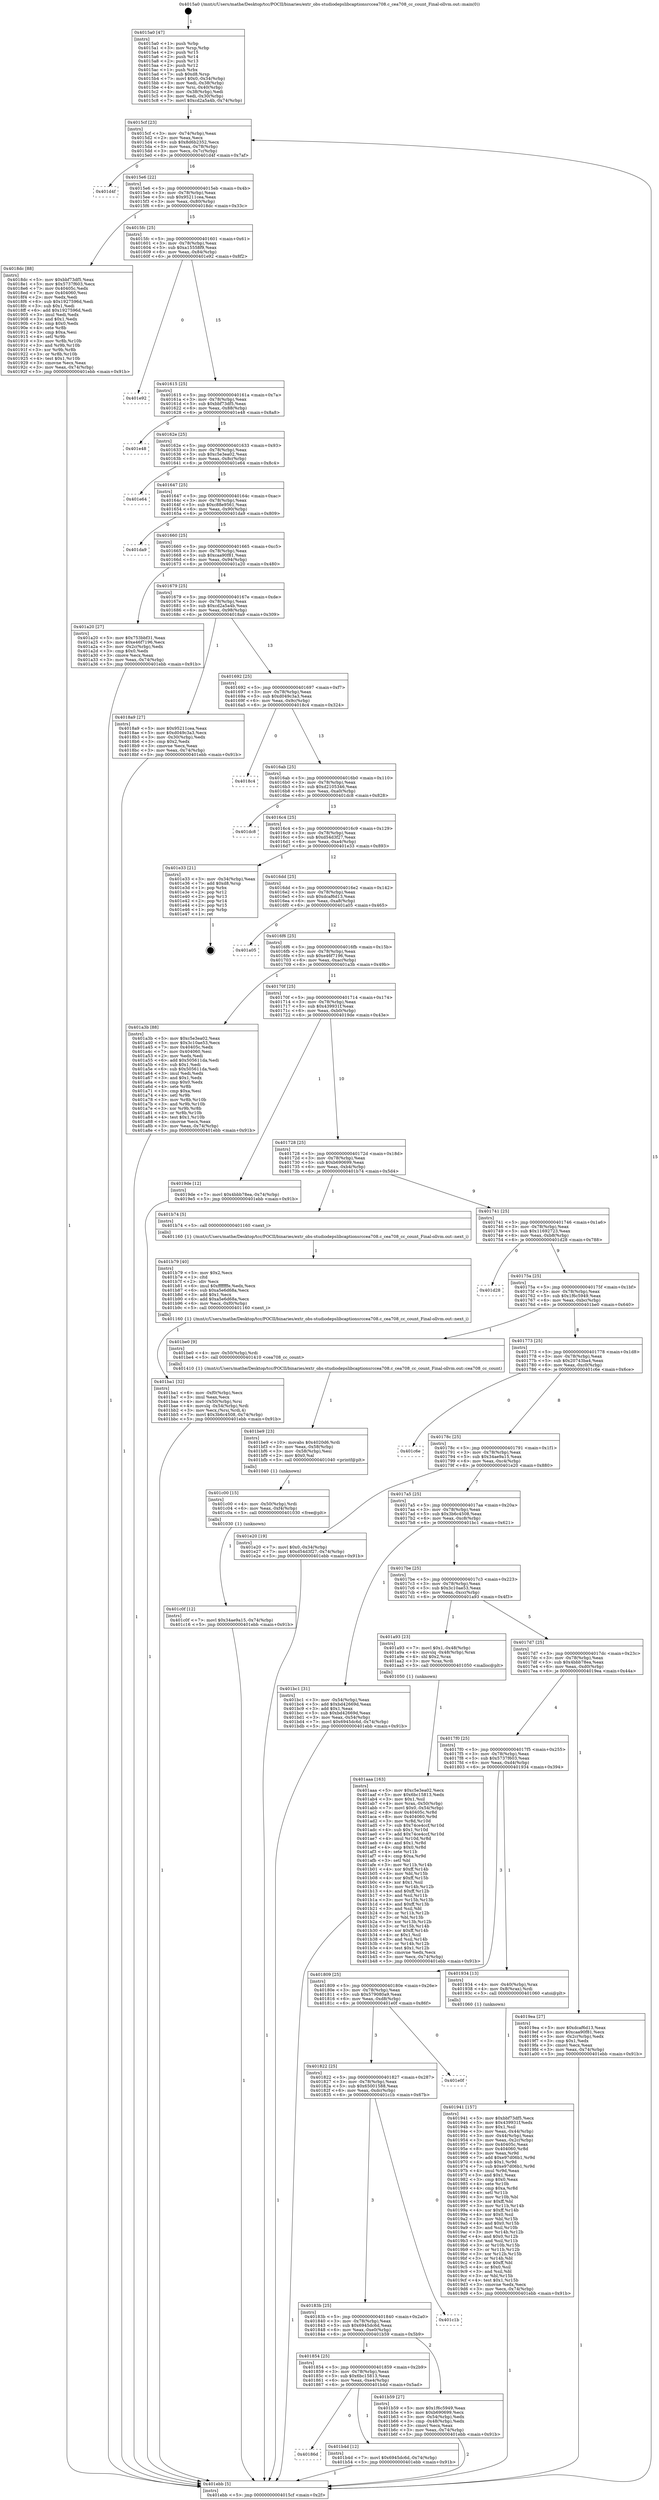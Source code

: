 digraph "0x4015a0" {
  label = "0x4015a0 (/mnt/c/Users/mathe/Desktop/tcc/POCII/binaries/extr_obs-studiodepslibcaptionsrccea708.c_cea708_cc_count_Final-ollvm.out::main(0))"
  labelloc = "t"
  node[shape=record]

  Entry [label="",width=0.3,height=0.3,shape=circle,fillcolor=black,style=filled]
  "0x4015cf" [label="{
     0x4015cf [23]\l
     | [instrs]\l
     &nbsp;&nbsp;0x4015cf \<+3\>: mov -0x74(%rbp),%eax\l
     &nbsp;&nbsp;0x4015d2 \<+2\>: mov %eax,%ecx\l
     &nbsp;&nbsp;0x4015d4 \<+6\>: sub $0x8d6b2352,%ecx\l
     &nbsp;&nbsp;0x4015da \<+3\>: mov %eax,-0x78(%rbp)\l
     &nbsp;&nbsp;0x4015dd \<+3\>: mov %ecx,-0x7c(%rbp)\l
     &nbsp;&nbsp;0x4015e0 \<+6\>: je 0000000000401d4f \<main+0x7af\>\l
  }"]
  "0x401d4f" [label="{
     0x401d4f\l
  }", style=dashed]
  "0x4015e6" [label="{
     0x4015e6 [22]\l
     | [instrs]\l
     &nbsp;&nbsp;0x4015e6 \<+5\>: jmp 00000000004015eb \<main+0x4b\>\l
     &nbsp;&nbsp;0x4015eb \<+3\>: mov -0x78(%rbp),%eax\l
     &nbsp;&nbsp;0x4015ee \<+5\>: sub $0x95211cea,%eax\l
     &nbsp;&nbsp;0x4015f3 \<+3\>: mov %eax,-0x80(%rbp)\l
     &nbsp;&nbsp;0x4015f6 \<+6\>: je 00000000004018dc \<main+0x33c\>\l
  }"]
  Exit [label="",width=0.3,height=0.3,shape=circle,fillcolor=black,style=filled,peripheries=2]
  "0x4018dc" [label="{
     0x4018dc [88]\l
     | [instrs]\l
     &nbsp;&nbsp;0x4018dc \<+5\>: mov $0xbbf73df5,%eax\l
     &nbsp;&nbsp;0x4018e1 \<+5\>: mov $0x5737f603,%ecx\l
     &nbsp;&nbsp;0x4018e6 \<+7\>: mov 0x40405c,%edx\l
     &nbsp;&nbsp;0x4018ed \<+7\>: mov 0x404060,%esi\l
     &nbsp;&nbsp;0x4018f4 \<+2\>: mov %edx,%edi\l
     &nbsp;&nbsp;0x4018f6 \<+6\>: sub $0x1927596d,%edi\l
     &nbsp;&nbsp;0x4018fc \<+3\>: sub $0x1,%edi\l
     &nbsp;&nbsp;0x4018ff \<+6\>: add $0x1927596d,%edi\l
     &nbsp;&nbsp;0x401905 \<+3\>: imul %edi,%edx\l
     &nbsp;&nbsp;0x401908 \<+3\>: and $0x1,%edx\l
     &nbsp;&nbsp;0x40190b \<+3\>: cmp $0x0,%edx\l
     &nbsp;&nbsp;0x40190e \<+4\>: sete %r8b\l
     &nbsp;&nbsp;0x401912 \<+3\>: cmp $0xa,%esi\l
     &nbsp;&nbsp;0x401915 \<+4\>: setl %r9b\l
     &nbsp;&nbsp;0x401919 \<+3\>: mov %r8b,%r10b\l
     &nbsp;&nbsp;0x40191c \<+3\>: and %r9b,%r10b\l
     &nbsp;&nbsp;0x40191f \<+3\>: xor %r9b,%r8b\l
     &nbsp;&nbsp;0x401922 \<+3\>: or %r8b,%r10b\l
     &nbsp;&nbsp;0x401925 \<+4\>: test $0x1,%r10b\l
     &nbsp;&nbsp;0x401929 \<+3\>: cmovne %ecx,%eax\l
     &nbsp;&nbsp;0x40192c \<+3\>: mov %eax,-0x74(%rbp)\l
     &nbsp;&nbsp;0x40192f \<+5\>: jmp 0000000000401ebb \<main+0x91b\>\l
  }"]
  "0x4015fc" [label="{
     0x4015fc [25]\l
     | [instrs]\l
     &nbsp;&nbsp;0x4015fc \<+5\>: jmp 0000000000401601 \<main+0x61\>\l
     &nbsp;&nbsp;0x401601 \<+3\>: mov -0x78(%rbp),%eax\l
     &nbsp;&nbsp;0x401604 \<+5\>: sub $0xa15558f9,%eax\l
     &nbsp;&nbsp;0x401609 \<+6\>: mov %eax,-0x84(%rbp)\l
     &nbsp;&nbsp;0x40160f \<+6\>: je 0000000000401e92 \<main+0x8f2\>\l
  }"]
  "0x401c0f" [label="{
     0x401c0f [12]\l
     | [instrs]\l
     &nbsp;&nbsp;0x401c0f \<+7\>: movl $0x34ae9a15,-0x74(%rbp)\l
     &nbsp;&nbsp;0x401c16 \<+5\>: jmp 0000000000401ebb \<main+0x91b\>\l
  }"]
  "0x401e92" [label="{
     0x401e92\l
  }", style=dashed]
  "0x401615" [label="{
     0x401615 [25]\l
     | [instrs]\l
     &nbsp;&nbsp;0x401615 \<+5\>: jmp 000000000040161a \<main+0x7a\>\l
     &nbsp;&nbsp;0x40161a \<+3\>: mov -0x78(%rbp),%eax\l
     &nbsp;&nbsp;0x40161d \<+5\>: sub $0xbbf73df5,%eax\l
     &nbsp;&nbsp;0x401622 \<+6\>: mov %eax,-0x88(%rbp)\l
     &nbsp;&nbsp;0x401628 \<+6\>: je 0000000000401e48 \<main+0x8a8\>\l
  }"]
  "0x401c00" [label="{
     0x401c00 [15]\l
     | [instrs]\l
     &nbsp;&nbsp;0x401c00 \<+4\>: mov -0x50(%rbp),%rdi\l
     &nbsp;&nbsp;0x401c04 \<+6\>: mov %eax,-0xf4(%rbp)\l
     &nbsp;&nbsp;0x401c0a \<+5\>: call 0000000000401030 \<free@plt\>\l
     | [calls]\l
     &nbsp;&nbsp;0x401030 \{1\} (unknown)\l
  }"]
  "0x401e48" [label="{
     0x401e48\l
  }", style=dashed]
  "0x40162e" [label="{
     0x40162e [25]\l
     | [instrs]\l
     &nbsp;&nbsp;0x40162e \<+5\>: jmp 0000000000401633 \<main+0x93\>\l
     &nbsp;&nbsp;0x401633 \<+3\>: mov -0x78(%rbp),%eax\l
     &nbsp;&nbsp;0x401636 \<+5\>: sub $0xc5e3ea02,%eax\l
     &nbsp;&nbsp;0x40163b \<+6\>: mov %eax,-0x8c(%rbp)\l
     &nbsp;&nbsp;0x401641 \<+6\>: je 0000000000401e64 \<main+0x8c4\>\l
  }"]
  "0x401be9" [label="{
     0x401be9 [23]\l
     | [instrs]\l
     &nbsp;&nbsp;0x401be9 \<+10\>: movabs $0x4020d6,%rdi\l
     &nbsp;&nbsp;0x401bf3 \<+3\>: mov %eax,-0x58(%rbp)\l
     &nbsp;&nbsp;0x401bf6 \<+3\>: mov -0x58(%rbp),%esi\l
     &nbsp;&nbsp;0x401bf9 \<+2\>: mov $0x0,%al\l
     &nbsp;&nbsp;0x401bfb \<+5\>: call 0000000000401040 \<printf@plt\>\l
     | [calls]\l
     &nbsp;&nbsp;0x401040 \{1\} (unknown)\l
  }"]
  "0x401e64" [label="{
     0x401e64\l
  }", style=dashed]
  "0x401647" [label="{
     0x401647 [25]\l
     | [instrs]\l
     &nbsp;&nbsp;0x401647 \<+5\>: jmp 000000000040164c \<main+0xac\>\l
     &nbsp;&nbsp;0x40164c \<+3\>: mov -0x78(%rbp),%eax\l
     &nbsp;&nbsp;0x40164f \<+5\>: sub $0xc88e9561,%eax\l
     &nbsp;&nbsp;0x401654 \<+6\>: mov %eax,-0x90(%rbp)\l
     &nbsp;&nbsp;0x40165a \<+6\>: je 0000000000401da9 \<main+0x809\>\l
  }"]
  "0x401ba1" [label="{
     0x401ba1 [32]\l
     | [instrs]\l
     &nbsp;&nbsp;0x401ba1 \<+6\>: mov -0xf0(%rbp),%ecx\l
     &nbsp;&nbsp;0x401ba7 \<+3\>: imul %eax,%ecx\l
     &nbsp;&nbsp;0x401baa \<+4\>: mov -0x50(%rbp),%rsi\l
     &nbsp;&nbsp;0x401bae \<+4\>: movslq -0x54(%rbp),%rdi\l
     &nbsp;&nbsp;0x401bb2 \<+3\>: mov %ecx,(%rsi,%rdi,4)\l
     &nbsp;&nbsp;0x401bb5 \<+7\>: movl $0x3b6c4508,-0x74(%rbp)\l
     &nbsp;&nbsp;0x401bbc \<+5\>: jmp 0000000000401ebb \<main+0x91b\>\l
  }"]
  "0x401da9" [label="{
     0x401da9\l
  }", style=dashed]
  "0x401660" [label="{
     0x401660 [25]\l
     | [instrs]\l
     &nbsp;&nbsp;0x401660 \<+5\>: jmp 0000000000401665 \<main+0xc5\>\l
     &nbsp;&nbsp;0x401665 \<+3\>: mov -0x78(%rbp),%eax\l
     &nbsp;&nbsp;0x401668 \<+5\>: sub $0xcaa90f81,%eax\l
     &nbsp;&nbsp;0x40166d \<+6\>: mov %eax,-0x94(%rbp)\l
     &nbsp;&nbsp;0x401673 \<+6\>: je 0000000000401a20 \<main+0x480\>\l
  }"]
  "0x401b79" [label="{
     0x401b79 [40]\l
     | [instrs]\l
     &nbsp;&nbsp;0x401b79 \<+5\>: mov $0x2,%ecx\l
     &nbsp;&nbsp;0x401b7e \<+1\>: cltd\l
     &nbsp;&nbsp;0x401b7f \<+2\>: idiv %ecx\l
     &nbsp;&nbsp;0x401b81 \<+6\>: imul $0xfffffffe,%edx,%ecx\l
     &nbsp;&nbsp;0x401b87 \<+6\>: sub $0xa5e6d68a,%ecx\l
     &nbsp;&nbsp;0x401b8d \<+3\>: add $0x1,%ecx\l
     &nbsp;&nbsp;0x401b90 \<+6\>: add $0xa5e6d68a,%ecx\l
     &nbsp;&nbsp;0x401b96 \<+6\>: mov %ecx,-0xf0(%rbp)\l
     &nbsp;&nbsp;0x401b9c \<+5\>: call 0000000000401160 \<next_i\>\l
     | [calls]\l
     &nbsp;&nbsp;0x401160 \{1\} (/mnt/c/Users/mathe/Desktop/tcc/POCII/binaries/extr_obs-studiodepslibcaptionsrccea708.c_cea708_cc_count_Final-ollvm.out::next_i)\l
  }"]
  "0x401a20" [label="{
     0x401a20 [27]\l
     | [instrs]\l
     &nbsp;&nbsp;0x401a20 \<+5\>: mov $0x753bbf31,%eax\l
     &nbsp;&nbsp;0x401a25 \<+5\>: mov $0xe46f7196,%ecx\l
     &nbsp;&nbsp;0x401a2a \<+3\>: mov -0x2c(%rbp),%edx\l
     &nbsp;&nbsp;0x401a2d \<+3\>: cmp $0x0,%edx\l
     &nbsp;&nbsp;0x401a30 \<+3\>: cmove %ecx,%eax\l
     &nbsp;&nbsp;0x401a33 \<+3\>: mov %eax,-0x74(%rbp)\l
     &nbsp;&nbsp;0x401a36 \<+5\>: jmp 0000000000401ebb \<main+0x91b\>\l
  }"]
  "0x401679" [label="{
     0x401679 [25]\l
     | [instrs]\l
     &nbsp;&nbsp;0x401679 \<+5\>: jmp 000000000040167e \<main+0xde\>\l
     &nbsp;&nbsp;0x40167e \<+3\>: mov -0x78(%rbp),%eax\l
     &nbsp;&nbsp;0x401681 \<+5\>: sub $0xcd2a5a4b,%eax\l
     &nbsp;&nbsp;0x401686 \<+6\>: mov %eax,-0x98(%rbp)\l
     &nbsp;&nbsp;0x40168c \<+6\>: je 00000000004018a9 \<main+0x309\>\l
  }"]
  "0x40186d" [label="{
     0x40186d\l
  }", style=dashed]
  "0x4018a9" [label="{
     0x4018a9 [27]\l
     | [instrs]\l
     &nbsp;&nbsp;0x4018a9 \<+5\>: mov $0x95211cea,%eax\l
     &nbsp;&nbsp;0x4018ae \<+5\>: mov $0xd049c3a3,%ecx\l
     &nbsp;&nbsp;0x4018b3 \<+3\>: mov -0x30(%rbp),%edx\l
     &nbsp;&nbsp;0x4018b6 \<+3\>: cmp $0x2,%edx\l
     &nbsp;&nbsp;0x4018b9 \<+3\>: cmovne %ecx,%eax\l
     &nbsp;&nbsp;0x4018bc \<+3\>: mov %eax,-0x74(%rbp)\l
     &nbsp;&nbsp;0x4018bf \<+5\>: jmp 0000000000401ebb \<main+0x91b\>\l
  }"]
  "0x401692" [label="{
     0x401692 [25]\l
     | [instrs]\l
     &nbsp;&nbsp;0x401692 \<+5\>: jmp 0000000000401697 \<main+0xf7\>\l
     &nbsp;&nbsp;0x401697 \<+3\>: mov -0x78(%rbp),%eax\l
     &nbsp;&nbsp;0x40169a \<+5\>: sub $0xd049c3a3,%eax\l
     &nbsp;&nbsp;0x40169f \<+6\>: mov %eax,-0x9c(%rbp)\l
     &nbsp;&nbsp;0x4016a5 \<+6\>: je 00000000004018c4 \<main+0x324\>\l
  }"]
  "0x401ebb" [label="{
     0x401ebb [5]\l
     | [instrs]\l
     &nbsp;&nbsp;0x401ebb \<+5\>: jmp 00000000004015cf \<main+0x2f\>\l
  }"]
  "0x4015a0" [label="{
     0x4015a0 [47]\l
     | [instrs]\l
     &nbsp;&nbsp;0x4015a0 \<+1\>: push %rbp\l
     &nbsp;&nbsp;0x4015a1 \<+3\>: mov %rsp,%rbp\l
     &nbsp;&nbsp;0x4015a4 \<+2\>: push %r15\l
     &nbsp;&nbsp;0x4015a6 \<+2\>: push %r14\l
     &nbsp;&nbsp;0x4015a8 \<+2\>: push %r13\l
     &nbsp;&nbsp;0x4015aa \<+2\>: push %r12\l
     &nbsp;&nbsp;0x4015ac \<+1\>: push %rbx\l
     &nbsp;&nbsp;0x4015ad \<+7\>: sub $0xd8,%rsp\l
     &nbsp;&nbsp;0x4015b4 \<+7\>: movl $0x0,-0x34(%rbp)\l
     &nbsp;&nbsp;0x4015bb \<+3\>: mov %edi,-0x38(%rbp)\l
     &nbsp;&nbsp;0x4015be \<+4\>: mov %rsi,-0x40(%rbp)\l
     &nbsp;&nbsp;0x4015c2 \<+3\>: mov -0x38(%rbp),%edi\l
     &nbsp;&nbsp;0x4015c5 \<+3\>: mov %edi,-0x30(%rbp)\l
     &nbsp;&nbsp;0x4015c8 \<+7\>: movl $0xcd2a5a4b,-0x74(%rbp)\l
  }"]
  "0x401b4d" [label="{
     0x401b4d [12]\l
     | [instrs]\l
     &nbsp;&nbsp;0x401b4d \<+7\>: movl $0x6945dc6d,-0x74(%rbp)\l
     &nbsp;&nbsp;0x401b54 \<+5\>: jmp 0000000000401ebb \<main+0x91b\>\l
  }"]
  "0x4018c4" [label="{
     0x4018c4\l
  }", style=dashed]
  "0x4016ab" [label="{
     0x4016ab [25]\l
     | [instrs]\l
     &nbsp;&nbsp;0x4016ab \<+5\>: jmp 00000000004016b0 \<main+0x110\>\l
     &nbsp;&nbsp;0x4016b0 \<+3\>: mov -0x78(%rbp),%eax\l
     &nbsp;&nbsp;0x4016b3 \<+5\>: sub $0xd2105346,%eax\l
     &nbsp;&nbsp;0x4016b8 \<+6\>: mov %eax,-0xa0(%rbp)\l
     &nbsp;&nbsp;0x4016be \<+6\>: je 0000000000401dc8 \<main+0x828\>\l
  }"]
  "0x401854" [label="{
     0x401854 [25]\l
     | [instrs]\l
     &nbsp;&nbsp;0x401854 \<+5\>: jmp 0000000000401859 \<main+0x2b9\>\l
     &nbsp;&nbsp;0x401859 \<+3\>: mov -0x78(%rbp),%eax\l
     &nbsp;&nbsp;0x40185c \<+5\>: sub $0x6bc15813,%eax\l
     &nbsp;&nbsp;0x401861 \<+6\>: mov %eax,-0xe4(%rbp)\l
     &nbsp;&nbsp;0x401867 \<+6\>: je 0000000000401b4d \<main+0x5ad\>\l
  }"]
  "0x401dc8" [label="{
     0x401dc8\l
  }", style=dashed]
  "0x4016c4" [label="{
     0x4016c4 [25]\l
     | [instrs]\l
     &nbsp;&nbsp;0x4016c4 \<+5\>: jmp 00000000004016c9 \<main+0x129\>\l
     &nbsp;&nbsp;0x4016c9 \<+3\>: mov -0x78(%rbp),%eax\l
     &nbsp;&nbsp;0x4016cc \<+5\>: sub $0xd54d3f27,%eax\l
     &nbsp;&nbsp;0x4016d1 \<+6\>: mov %eax,-0xa4(%rbp)\l
     &nbsp;&nbsp;0x4016d7 \<+6\>: je 0000000000401e33 \<main+0x893\>\l
  }"]
  "0x401b59" [label="{
     0x401b59 [27]\l
     | [instrs]\l
     &nbsp;&nbsp;0x401b59 \<+5\>: mov $0x1f6c5949,%eax\l
     &nbsp;&nbsp;0x401b5e \<+5\>: mov $0xb690699,%ecx\l
     &nbsp;&nbsp;0x401b63 \<+3\>: mov -0x54(%rbp),%edx\l
     &nbsp;&nbsp;0x401b66 \<+3\>: cmp -0x48(%rbp),%edx\l
     &nbsp;&nbsp;0x401b69 \<+3\>: cmovl %ecx,%eax\l
     &nbsp;&nbsp;0x401b6c \<+3\>: mov %eax,-0x74(%rbp)\l
     &nbsp;&nbsp;0x401b6f \<+5\>: jmp 0000000000401ebb \<main+0x91b\>\l
  }"]
  "0x401e33" [label="{
     0x401e33 [21]\l
     | [instrs]\l
     &nbsp;&nbsp;0x401e33 \<+3\>: mov -0x34(%rbp),%eax\l
     &nbsp;&nbsp;0x401e36 \<+7\>: add $0xd8,%rsp\l
     &nbsp;&nbsp;0x401e3d \<+1\>: pop %rbx\l
     &nbsp;&nbsp;0x401e3e \<+2\>: pop %r12\l
     &nbsp;&nbsp;0x401e40 \<+2\>: pop %r13\l
     &nbsp;&nbsp;0x401e42 \<+2\>: pop %r14\l
     &nbsp;&nbsp;0x401e44 \<+2\>: pop %r15\l
     &nbsp;&nbsp;0x401e46 \<+1\>: pop %rbp\l
     &nbsp;&nbsp;0x401e47 \<+1\>: ret\l
  }"]
  "0x4016dd" [label="{
     0x4016dd [25]\l
     | [instrs]\l
     &nbsp;&nbsp;0x4016dd \<+5\>: jmp 00000000004016e2 \<main+0x142\>\l
     &nbsp;&nbsp;0x4016e2 \<+3\>: mov -0x78(%rbp),%eax\l
     &nbsp;&nbsp;0x4016e5 \<+5\>: sub $0xdcaf6d13,%eax\l
     &nbsp;&nbsp;0x4016ea \<+6\>: mov %eax,-0xa8(%rbp)\l
     &nbsp;&nbsp;0x4016f0 \<+6\>: je 0000000000401a05 \<main+0x465\>\l
  }"]
  "0x40183b" [label="{
     0x40183b [25]\l
     | [instrs]\l
     &nbsp;&nbsp;0x40183b \<+5\>: jmp 0000000000401840 \<main+0x2a0\>\l
     &nbsp;&nbsp;0x401840 \<+3\>: mov -0x78(%rbp),%eax\l
     &nbsp;&nbsp;0x401843 \<+5\>: sub $0x6945dc6d,%eax\l
     &nbsp;&nbsp;0x401848 \<+6\>: mov %eax,-0xe0(%rbp)\l
     &nbsp;&nbsp;0x40184e \<+6\>: je 0000000000401b59 \<main+0x5b9\>\l
  }"]
  "0x401a05" [label="{
     0x401a05\l
  }", style=dashed]
  "0x4016f6" [label="{
     0x4016f6 [25]\l
     | [instrs]\l
     &nbsp;&nbsp;0x4016f6 \<+5\>: jmp 00000000004016fb \<main+0x15b\>\l
     &nbsp;&nbsp;0x4016fb \<+3\>: mov -0x78(%rbp),%eax\l
     &nbsp;&nbsp;0x4016fe \<+5\>: sub $0xe46f7196,%eax\l
     &nbsp;&nbsp;0x401703 \<+6\>: mov %eax,-0xac(%rbp)\l
     &nbsp;&nbsp;0x401709 \<+6\>: je 0000000000401a3b \<main+0x49b\>\l
  }"]
  "0x401c1b" [label="{
     0x401c1b\l
  }", style=dashed]
  "0x401a3b" [label="{
     0x401a3b [88]\l
     | [instrs]\l
     &nbsp;&nbsp;0x401a3b \<+5\>: mov $0xc5e3ea02,%eax\l
     &nbsp;&nbsp;0x401a40 \<+5\>: mov $0x3c10ae53,%ecx\l
     &nbsp;&nbsp;0x401a45 \<+7\>: mov 0x40405c,%edx\l
     &nbsp;&nbsp;0x401a4c \<+7\>: mov 0x404060,%esi\l
     &nbsp;&nbsp;0x401a53 \<+2\>: mov %edx,%edi\l
     &nbsp;&nbsp;0x401a55 \<+6\>: add $0x505611da,%edi\l
     &nbsp;&nbsp;0x401a5b \<+3\>: sub $0x1,%edi\l
     &nbsp;&nbsp;0x401a5e \<+6\>: sub $0x505611da,%edi\l
     &nbsp;&nbsp;0x401a64 \<+3\>: imul %edi,%edx\l
     &nbsp;&nbsp;0x401a67 \<+3\>: and $0x1,%edx\l
     &nbsp;&nbsp;0x401a6a \<+3\>: cmp $0x0,%edx\l
     &nbsp;&nbsp;0x401a6d \<+4\>: sete %r8b\l
     &nbsp;&nbsp;0x401a71 \<+3\>: cmp $0xa,%esi\l
     &nbsp;&nbsp;0x401a74 \<+4\>: setl %r9b\l
     &nbsp;&nbsp;0x401a78 \<+3\>: mov %r8b,%r10b\l
     &nbsp;&nbsp;0x401a7b \<+3\>: and %r9b,%r10b\l
     &nbsp;&nbsp;0x401a7e \<+3\>: xor %r9b,%r8b\l
     &nbsp;&nbsp;0x401a81 \<+3\>: or %r8b,%r10b\l
     &nbsp;&nbsp;0x401a84 \<+4\>: test $0x1,%r10b\l
     &nbsp;&nbsp;0x401a88 \<+3\>: cmovne %ecx,%eax\l
     &nbsp;&nbsp;0x401a8b \<+3\>: mov %eax,-0x74(%rbp)\l
     &nbsp;&nbsp;0x401a8e \<+5\>: jmp 0000000000401ebb \<main+0x91b\>\l
  }"]
  "0x40170f" [label="{
     0x40170f [25]\l
     | [instrs]\l
     &nbsp;&nbsp;0x40170f \<+5\>: jmp 0000000000401714 \<main+0x174\>\l
     &nbsp;&nbsp;0x401714 \<+3\>: mov -0x78(%rbp),%eax\l
     &nbsp;&nbsp;0x401717 \<+5\>: sub $0x439931f,%eax\l
     &nbsp;&nbsp;0x40171c \<+6\>: mov %eax,-0xb0(%rbp)\l
     &nbsp;&nbsp;0x401722 \<+6\>: je 00000000004019de \<main+0x43e\>\l
  }"]
  "0x401822" [label="{
     0x401822 [25]\l
     | [instrs]\l
     &nbsp;&nbsp;0x401822 \<+5\>: jmp 0000000000401827 \<main+0x287\>\l
     &nbsp;&nbsp;0x401827 \<+3\>: mov -0x78(%rbp),%eax\l
     &nbsp;&nbsp;0x40182a \<+5\>: sub $0x65001588,%eax\l
     &nbsp;&nbsp;0x40182f \<+6\>: mov %eax,-0xdc(%rbp)\l
     &nbsp;&nbsp;0x401835 \<+6\>: je 0000000000401c1b \<main+0x67b\>\l
  }"]
  "0x4019de" [label="{
     0x4019de [12]\l
     | [instrs]\l
     &nbsp;&nbsp;0x4019de \<+7\>: movl $0x4bbb78ea,-0x74(%rbp)\l
     &nbsp;&nbsp;0x4019e5 \<+5\>: jmp 0000000000401ebb \<main+0x91b\>\l
  }"]
  "0x401728" [label="{
     0x401728 [25]\l
     | [instrs]\l
     &nbsp;&nbsp;0x401728 \<+5\>: jmp 000000000040172d \<main+0x18d\>\l
     &nbsp;&nbsp;0x40172d \<+3\>: mov -0x78(%rbp),%eax\l
     &nbsp;&nbsp;0x401730 \<+5\>: sub $0xb690699,%eax\l
     &nbsp;&nbsp;0x401735 \<+6\>: mov %eax,-0xb4(%rbp)\l
     &nbsp;&nbsp;0x40173b \<+6\>: je 0000000000401b74 \<main+0x5d4\>\l
  }"]
  "0x401e0f" [label="{
     0x401e0f\l
  }", style=dashed]
  "0x401b74" [label="{
     0x401b74 [5]\l
     | [instrs]\l
     &nbsp;&nbsp;0x401b74 \<+5\>: call 0000000000401160 \<next_i\>\l
     | [calls]\l
     &nbsp;&nbsp;0x401160 \{1\} (/mnt/c/Users/mathe/Desktop/tcc/POCII/binaries/extr_obs-studiodepslibcaptionsrccea708.c_cea708_cc_count_Final-ollvm.out::next_i)\l
  }"]
  "0x401741" [label="{
     0x401741 [25]\l
     | [instrs]\l
     &nbsp;&nbsp;0x401741 \<+5\>: jmp 0000000000401746 \<main+0x1a6\>\l
     &nbsp;&nbsp;0x401746 \<+3\>: mov -0x78(%rbp),%eax\l
     &nbsp;&nbsp;0x401749 \<+5\>: sub $0x11692723,%eax\l
     &nbsp;&nbsp;0x40174e \<+6\>: mov %eax,-0xb8(%rbp)\l
     &nbsp;&nbsp;0x401754 \<+6\>: je 0000000000401d28 \<main+0x788\>\l
  }"]
  "0x401aaa" [label="{
     0x401aaa [163]\l
     | [instrs]\l
     &nbsp;&nbsp;0x401aaa \<+5\>: mov $0xc5e3ea02,%ecx\l
     &nbsp;&nbsp;0x401aaf \<+5\>: mov $0x6bc15813,%edx\l
     &nbsp;&nbsp;0x401ab4 \<+3\>: mov $0x1,%sil\l
     &nbsp;&nbsp;0x401ab7 \<+4\>: mov %rax,-0x50(%rbp)\l
     &nbsp;&nbsp;0x401abb \<+7\>: movl $0x0,-0x54(%rbp)\l
     &nbsp;&nbsp;0x401ac2 \<+8\>: mov 0x40405c,%r8d\l
     &nbsp;&nbsp;0x401aca \<+8\>: mov 0x404060,%r9d\l
     &nbsp;&nbsp;0x401ad2 \<+3\>: mov %r8d,%r10d\l
     &nbsp;&nbsp;0x401ad5 \<+7\>: sub $0x74ce4ccf,%r10d\l
     &nbsp;&nbsp;0x401adc \<+4\>: sub $0x1,%r10d\l
     &nbsp;&nbsp;0x401ae0 \<+7\>: add $0x74ce4ccf,%r10d\l
     &nbsp;&nbsp;0x401ae7 \<+4\>: imul %r10d,%r8d\l
     &nbsp;&nbsp;0x401aeb \<+4\>: and $0x1,%r8d\l
     &nbsp;&nbsp;0x401aef \<+4\>: cmp $0x0,%r8d\l
     &nbsp;&nbsp;0x401af3 \<+4\>: sete %r11b\l
     &nbsp;&nbsp;0x401af7 \<+4\>: cmp $0xa,%r9d\l
     &nbsp;&nbsp;0x401afb \<+3\>: setl %bl\l
     &nbsp;&nbsp;0x401afe \<+3\>: mov %r11b,%r14b\l
     &nbsp;&nbsp;0x401b01 \<+4\>: xor $0xff,%r14b\l
     &nbsp;&nbsp;0x401b05 \<+3\>: mov %bl,%r15b\l
     &nbsp;&nbsp;0x401b08 \<+4\>: xor $0xff,%r15b\l
     &nbsp;&nbsp;0x401b0c \<+4\>: xor $0x1,%sil\l
     &nbsp;&nbsp;0x401b10 \<+3\>: mov %r14b,%r12b\l
     &nbsp;&nbsp;0x401b13 \<+4\>: and $0xff,%r12b\l
     &nbsp;&nbsp;0x401b17 \<+3\>: and %sil,%r11b\l
     &nbsp;&nbsp;0x401b1a \<+3\>: mov %r15b,%r13b\l
     &nbsp;&nbsp;0x401b1d \<+4\>: and $0xff,%r13b\l
     &nbsp;&nbsp;0x401b21 \<+3\>: and %sil,%bl\l
     &nbsp;&nbsp;0x401b24 \<+3\>: or %r11b,%r12b\l
     &nbsp;&nbsp;0x401b27 \<+3\>: or %bl,%r13b\l
     &nbsp;&nbsp;0x401b2a \<+3\>: xor %r13b,%r12b\l
     &nbsp;&nbsp;0x401b2d \<+3\>: or %r15b,%r14b\l
     &nbsp;&nbsp;0x401b30 \<+4\>: xor $0xff,%r14b\l
     &nbsp;&nbsp;0x401b34 \<+4\>: or $0x1,%sil\l
     &nbsp;&nbsp;0x401b38 \<+3\>: and %sil,%r14b\l
     &nbsp;&nbsp;0x401b3b \<+3\>: or %r14b,%r12b\l
     &nbsp;&nbsp;0x401b3e \<+4\>: test $0x1,%r12b\l
     &nbsp;&nbsp;0x401b42 \<+3\>: cmovne %edx,%ecx\l
     &nbsp;&nbsp;0x401b45 \<+3\>: mov %ecx,-0x74(%rbp)\l
     &nbsp;&nbsp;0x401b48 \<+5\>: jmp 0000000000401ebb \<main+0x91b\>\l
  }"]
  "0x401d28" [label="{
     0x401d28\l
  }", style=dashed]
  "0x40175a" [label="{
     0x40175a [25]\l
     | [instrs]\l
     &nbsp;&nbsp;0x40175a \<+5\>: jmp 000000000040175f \<main+0x1bf\>\l
     &nbsp;&nbsp;0x40175f \<+3\>: mov -0x78(%rbp),%eax\l
     &nbsp;&nbsp;0x401762 \<+5\>: sub $0x1f6c5949,%eax\l
     &nbsp;&nbsp;0x401767 \<+6\>: mov %eax,-0xbc(%rbp)\l
     &nbsp;&nbsp;0x40176d \<+6\>: je 0000000000401be0 \<main+0x640\>\l
  }"]
  "0x401941" [label="{
     0x401941 [157]\l
     | [instrs]\l
     &nbsp;&nbsp;0x401941 \<+5\>: mov $0xbbf73df5,%ecx\l
     &nbsp;&nbsp;0x401946 \<+5\>: mov $0x439931f,%edx\l
     &nbsp;&nbsp;0x40194b \<+3\>: mov $0x1,%sil\l
     &nbsp;&nbsp;0x40194e \<+3\>: mov %eax,-0x44(%rbp)\l
     &nbsp;&nbsp;0x401951 \<+3\>: mov -0x44(%rbp),%eax\l
     &nbsp;&nbsp;0x401954 \<+3\>: mov %eax,-0x2c(%rbp)\l
     &nbsp;&nbsp;0x401957 \<+7\>: mov 0x40405c,%eax\l
     &nbsp;&nbsp;0x40195e \<+8\>: mov 0x404060,%r8d\l
     &nbsp;&nbsp;0x401966 \<+3\>: mov %eax,%r9d\l
     &nbsp;&nbsp;0x401969 \<+7\>: add $0xe97d06b1,%r9d\l
     &nbsp;&nbsp;0x401970 \<+4\>: sub $0x1,%r9d\l
     &nbsp;&nbsp;0x401974 \<+7\>: sub $0xe97d06b1,%r9d\l
     &nbsp;&nbsp;0x40197b \<+4\>: imul %r9d,%eax\l
     &nbsp;&nbsp;0x40197f \<+3\>: and $0x1,%eax\l
     &nbsp;&nbsp;0x401982 \<+3\>: cmp $0x0,%eax\l
     &nbsp;&nbsp;0x401985 \<+4\>: sete %r10b\l
     &nbsp;&nbsp;0x401989 \<+4\>: cmp $0xa,%r8d\l
     &nbsp;&nbsp;0x40198d \<+4\>: setl %r11b\l
     &nbsp;&nbsp;0x401991 \<+3\>: mov %r10b,%bl\l
     &nbsp;&nbsp;0x401994 \<+3\>: xor $0xff,%bl\l
     &nbsp;&nbsp;0x401997 \<+3\>: mov %r11b,%r14b\l
     &nbsp;&nbsp;0x40199a \<+4\>: xor $0xff,%r14b\l
     &nbsp;&nbsp;0x40199e \<+4\>: xor $0x0,%sil\l
     &nbsp;&nbsp;0x4019a2 \<+3\>: mov %bl,%r15b\l
     &nbsp;&nbsp;0x4019a5 \<+4\>: and $0x0,%r15b\l
     &nbsp;&nbsp;0x4019a9 \<+3\>: and %sil,%r10b\l
     &nbsp;&nbsp;0x4019ac \<+3\>: mov %r14b,%r12b\l
     &nbsp;&nbsp;0x4019af \<+4\>: and $0x0,%r12b\l
     &nbsp;&nbsp;0x4019b3 \<+3\>: and %sil,%r11b\l
     &nbsp;&nbsp;0x4019b6 \<+3\>: or %r10b,%r15b\l
     &nbsp;&nbsp;0x4019b9 \<+3\>: or %r11b,%r12b\l
     &nbsp;&nbsp;0x4019bc \<+3\>: xor %r12b,%r15b\l
     &nbsp;&nbsp;0x4019bf \<+3\>: or %r14b,%bl\l
     &nbsp;&nbsp;0x4019c2 \<+3\>: xor $0xff,%bl\l
     &nbsp;&nbsp;0x4019c5 \<+4\>: or $0x0,%sil\l
     &nbsp;&nbsp;0x4019c9 \<+3\>: and %sil,%bl\l
     &nbsp;&nbsp;0x4019cc \<+3\>: or %bl,%r15b\l
     &nbsp;&nbsp;0x4019cf \<+4\>: test $0x1,%r15b\l
     &nbsp;&nbsp;0x4019d3 \<+3\>: cmovne %edx,%ecx\l
     &nbsp;&nbsp;0x4019d6 \<+3\>: mov %ecx,-0x74(%rbp)\l
     &nbsp;&nbsp;0x4019d9 \<+5\>: jmp 0000000000401ebb \<main+0x91b\>\l
  }"]
  "0x401be0" [label="{
     0x401be0 [9]\l
     | [instrs]\l
     &nbsp;&nbsp;0x401be0 \<+4\>: mov -0x50(%rbp),%rdi\l
     &nbsp;&nbsp;0x401be4 \<+5\>: call 0000000000401410 \<cea708_cc_count\>\l
     | [calls]\l
     &nbsp;&nbsp;0x401410 \{1\} (/mnt/c/Users/mathe/Desktop/tcc/POCII/binaries/extr_obs-studiodepslibcaptionsrccea708.c_cea708_cc_count_Final-ollvm.out::cea708_cc_count)\l
  }"]
  "0x401773" [label="{
     0x401773 [25]\l
     | [instrs]\l
     &nbsp;&nbsp;0x401773 \<+5\>: jmp 0000000000401778 \<main+0x1d8\>\l
     &nbsp;&nbsp;0x401778 \<+3\>: mov -0x78(%rbp),%eax\l
     &nbsp;&nbsp;0x40177b \<+5\>: sub $0x20743ba4,%eax\l
     &nbsp;&nbsp;0x401780 \<+6\>: mov %eax,-0xc0(%rbp)\l
     &nbsp;&nbsp;0x401786 \<+6\>: je 0000000000401c6e \<main+0x6ce\>\l
  }"]
  "0x401809" [label="{
     0x401809 [25]\l
     | [instrs]\l
     &nbsp;&nbsp;0x401809 \<+5\>: jmp 000000000040180e \<main+0x26e\>\l
     &nbsp;&nbsp;0x40180e \<+3\>: mov -0x78(%rbp),%eax\l
     &nbsp;&nbsp;0x401811 \<+5\>: sub $0x579080a9,%eax\l
     &nbsp;&nbsp;0x401816 \<+6\>: mov %eax,-0xd8(%rbp)\l
     &nbsp;&nbsp;0x40181c \<+6\>: je 0000000000401e0f \<main+0x86f\>\l
  }"]
  "0x401c6e" [label="{
     0x401c6e\l
  }", style=dashed]
  "0x40178c" [label="{
     0x40178c [25]\l
     | [instrs]\l
     &nbsp;&nbsp;0x40178c \<+5\>: jmp 0000000000401791 \<main+0x1f1\>\l
     &nbsp;&nbsp;0x401791 \<+3\>: mov -0x78(%rbp),%eax\l
     &nbsp;&nbsp;0x401794 \<+5\>: sub $0x34ae9a15,%eax\l
     &nbsp;&nbsp;0x401799 \<+6\>: mov %eax,-0xc4(%rbp)\l
     &nbsp;&nbsp;0x40179f \<+6\>: je 0000000000401e20 \<main+0x880\>\l
  }"]
  "0x401934" [label="{
     0x401934 [13]\l
     | [instrs]\l
     &nbsp;&nbsp;0x401934 \<+4\>: mov -0x40(%rbp),%rax\l
     &nbsp;&nbsp;0x401938 \<+4\>: mov 0x8(%rax),%rdi\l
     &nbsp;&nbsp;0x40193c \<+5\>: call 0000000000401060 \<atoi@plt\>\l
     | [calls]\l
     &nbsp;&nbsp;0x401060 \{1\} (unknown)\l
  }"]
  "0x401e20" [label="{
     0x401e20 [19]\l
     | [instrs]\l
     &nbsp;&nbsp;0x401e20 \<+7\>: movl $0x0,-0x34(%rbp)\l
     &nbsp;&nbsp;0x401e27 \<+7\>: movl $0xd54d3f27,-0x74(%rbp)\l
     &nbsp;&nbsp;0x401e2e \<+5\>: jmp 0000000000401ebb \<main+0x91b\>\l
  }"]
  "0x4017a5" [label="{
     0x4017a5 [25]\l
     | [instrs]\l
     &nbsp;&nbsp;0x4017a5 \<+5\>: jmp 00000000004017aa \<main+0x20a\>\l
     &nbsp;&nbsp;0x4017aa \<+3\>: mov -0x78(%rbp),%eax\l
     &nbsp;&nbsp;0x4017ad \<+5\>: sub $0x3b6c4508,%eax\l
     &nbsp;&nbsp;0x4017b2 \<+6\>: mov %eax,-0xc8(%rbp)\l
     &nbsp;&nbsp;0x4017b8 \<+6\>: je 0000000000401bc1 \<main+0x621\>\l
  }"]
  "0x4017f0" [label="{
     0x4017f0 [25]\l
     | [instrs]\l
     &nbsp;&nbsp;0x4017f0 \<+5\>: jmp 00000000004017f5 \<main+0x255\>\l
     &nbsp;&nbsp;0x4017f5 \<+3\>: mov -0x78(%rbp),%eax\l
     &nbsp;&nbsp;0x4017f8 \<+5\>: sub $0x5737f603,%eax\l
     &nbsp;&nbsp;0x4017fd \<+6\>: mov %eax,-0xd4(%rbp)\l
     &nbsp;&nbsp;0x401803 \<+6\>: je 0000000000401934 \<main+0x394\>\l
  }"]
  "0x401bc1" [label="{
     0x401bc1 [31]\l
     | [instrs]\l
     &nbsp;&nbsp;0x401bc1 \<+3\>: mov -0x54(%rbp),%eax\l
     &nbsp;&nbsp;0x401bc4 \<+5\>: add $0xbd42669d,%eax\l
     &nbsp;&nbsp;0x401bc9 \<+3\>: add $0x1,%eax\l
     &nbsp;&nbsp;0x401bcc \<+5\>: sub $0xbd42669d,%eax\l
     &nbsp;&nbsp;0x401bd1 \<+3\>: mov %eax,-0x54(%rbp)\l
     &nbsp;&nbsp;0x401bd4 \<+7\>: movl $0x6945dc6d,-0x74(%rbp)\l
     &nbsp;&nbsp;0x401bdb \<+5\>: jmp 0000000000401ebb \<main+0x91b\>\l
  }"]
  "0x4017be" [label="{
     0x4017be [25]\l
     | [instrs]\l
     &nbsp;&nbsp;0x4017be \<+5\>: jmp 00000000004017c3 \<main+0x223\>\l
     &nbsp;&nbsp;0x4017c3 \<+3\>: mov -0x78(%rbp),%eax\l
     &nbsp;&nbsp;0x4017c6 \<+5\>: sub $0x3c10ae53,%eax\l
     &nbsp;&nbsp;0x4017cb \<+6\>: mov %eax,-0xcc(%rbp)\l
     &nbsp;&nbsp;0x4017d1 \<+6\>: je 0000000000401a93 \<main+0x4f3\>\l
  }"]
  "0x4019ea" [label="{
     0x4019ea [27]\l
     | [instrs]\l
     &nbsp;&nbsp;0x4019ea \<+5\>: mov $0xdcaf6d13,%eax\l
     &nbsp;&nbsp;0x4019ef \<+5\>: mov $0xcaa90f81,%ecx\l
     &nbsp;&nbsp;0x4019f4 \<+3\>: mov -0x2c(%rbp),%edx\l
     &nbsp;&nbsp;0x4019f7 \<+3\>: cmp $0x1,%edx\l
     &nbsp;&nbsp;0x4019fa \<+3\>: cmovl %ecx,%eax\l
     &nbsp;&nbsp;0x4019fd \<+3\>: mov %eax,-0x74(%rbp)\l
     &nbsp;&nbsp;0x401a00 \<+5\>: jmp 0000000000401ebb \<main+0x91b\>\l
  }"]
  "0x401a93" [label="{
     0x401a93 [23]\l
     | [instrs]\l
     &nbsp;&nbsp;0x401a93 \<+7\>: movl $0x1,-0x48(%rbp)\l
     &nbsp;&nbsp;0x401a9a \<+4\>: movslq -0x48(%rbp),%rax\l
     &nbsp;&nbsp;0x401a9e \<+4\>: shl $0x2,%rax\l
     &nbsp;&nbsp;0x401aa2 \<+3\>: mov %rax,%rdi\l
     &nbsp;&nbsp;0x401aa5 \<+5\>: call 0000000000401050 \<malloc@plt\>\l
     | [calls]\l
     &nbsp;&nbsp;0x401050 \{1\} (unknown)\l
  }"]
  "0x4017d7" [label="{
     0x4017d7 [25]\l
     | [instrs]\l
     &nbsp;&nbsp;0x4017d7 \<+5\>: jmp 00000000004017dc \<main+0x23c\>\l
     &nbsp;&nbsp;0x4017dc \<+3\>: mov -0x78(%rbp),%eax\l
     &nbsp;&nbsp;0x4017df \<+5\>: sub $0x4bbb78ea,%eax\l
     &nbsp;&nbsp;0x4017e4 \<+6\>: mov %eax,-0xd0(%rbp)\l
     &nbsp;&nbsp;0x4017ea \<+6\>: je 00000000004019ea \<main+0x44a\>\l
  }"]
  Entry -> "0x4015a0" [label=" 1"]
  "0x4015cf" -> "0x401d4f" [label=" 0"]
  "0x4015cf" -> "0x4015e6" [label=" 16"]
  "0x401e33" -> Exit [label=" 1"]
  "0x4015e6" -> "0x4018dc" [label=" 1"]
  "0x4015e6" -> "0x4015fc" [label=" 15"]
  "0x401e20" -> "0x401ebb" [label=" 1"]
  "0x4015fc" -> "0x401e92" [label=" 0"]
  "0x4015fc" -> "0x401615" [label=" 15"]
  "0x401c0f" -> "0x401ebb" [label=" 1"]
  "0x401615" -> "0x401e48" [label=" 0"]
  "0x401615" -> "0x40162e" [label=" 15"]
  "0x401c00" -> "0x401c0f" [label=" 1"]
  "0x40162e" -> "0x401e64" [label=" 0"]
  "0x40162e" -> "0x401647" [label=" 15"]
  "0x401be9" -> "0x401c00" [label=" 1"]
  "0x401647" -> "0x401da9" [label=" 0"]
  "0x401647" -> "0x401660" [label=" 15"]
  "0x401be0" -> "0x401be9" [label=" 1"]
  "0x401660" -> "0x401a20" [label=" 1"]
  "0x401660" -> "0x401679" [label=" 14"]
  "0x401bc1" -> "0x401ebb" [label=" 1"]
  "0x401679" -> "0x4018a9" [label=" 1"]
  "0x401679" -> "0x401692" [label=" 13"]
  "0x4018a9" -> "0x401ebb" [label=" 1"]
  "0x4015a0" -> "0x4015cf" [label=" 1"]
  "0x401ebb" -> "0x4015cf" [label=" 15"]
  "0x4018dc" -> "0x401ebb" [label=" 1"]
  "0x401ba1" -> "0x401ebb" [label=" 1"]
  "0x401692" -> "0x4018c4" [label=" 0"]
  "0x401692" -> "0x4016ab" [label=" 13"]
  "0x401b79" -> "0x401ba1" [label=" 1"]
  "0x4016ab" -> "0x401dc8" [label=" 0"]
  "0x4016ab" -> "0x4016c4" [label=" 13"]
  "0x401b59" -> "0x401ebb" [label=" 2"]
  "0x4016c4" -> "0x401e33" [label=" 1"]
  "0x4016c4" -> "0x4016dd" [label=" 12"]
  "0x401b4d" -> "0x401ebb" [label=" 1"]
  "0x4016dd" -> "0x401a05" [label=" 0"]
  "0x4016dd" -> "0x4016f6" [label=" 12"]
  "0x401854" -> "0x401b4d" [label=" 1"]
  "0x4016f6" -> "0x401a3b" [label=" 1"]
  "0x4016f6" -> "0x40170f" [label=" 11"]
  "0x401b74" -> "0x401b79" [label=" 1"]
  "0x40170f" -> "0x4019de" [label=" 1"]
  "0x40170f" -> "0x401728" [label=" 10"]
  "0x40183b" -> "0x401b59" [label=" 2"]
  "0x401728" -> "0x401b74" [label=" 1"]
  "0x401728" -> "0x401741" [label=" 9"]
  "0x401854" -> "0x40186d" [label=" 0"]
  "0x401741" -> "0x401d28" [label=" 0"]
  "0x401741" -> "0x40175a" [label=" 9"]
  "0x401822" -> "0x401c1b" [label=" 0"]
  "0x40175a" -> "0x401be0" [label=" 1"]
  "0x40175a" -> "0x401773" [label=" 8"]
  "0x40183b" -> "0x401854" [label=" 1"]
  "0x401773" -> "0x401c6e" [label=" 0"]
  "0x401773" -> "0x40178c" [label=" 8"]
  "0x401809" -> "0x401822" [label=" 3"]
  "0x40178c" -> "0x401e20" [label=" 1"]
  "0x40178c" -> "0x4017a5" [label=" 7"]
  "0x401809" -> "0x401e0f" [label=" 0"]
  "0x4017a5" -> "0x401bc1" [label=" 1"]
  "0x4017a5" -> "0x4017be" [label=" 6"]
  "0x401aaa" -> "0x401ebb" [label=" 1"]
  "0x4017be" -> "0x401a93" [label=" 1"]
  "0x4017be" -> "0x4017d7" [label=" 5"]
  "0x401a93" -> "0x401aaa" [label=" 1"]
  "0x4017d7" -> "0x4019ea" [label=" 1"]
  "0x4017d7" -> "0x4017f0" [label=" 4"]
  "0x401822" -> "0x40183b" [label=" 3"]
  "0x4017f0" -> "0x401934" [label=" 1"]
  "0x4017f0" -> "0x401809" [label=" 3"]
  "0x401934" -> "0x401941" [label=" 1"]
  "0x401941" -> "0x401ebb" [label=" 1"]
  "0x4019de" -> "0x401ebb" [label=" 1"]
  "0x4019ea" -> "0x401ebb" [label=" 1"]
  "0x401a20" -> "0x401ebb" [label=" 1"]
  "0x401a3b" -> "0x401ebb" [label=" 1"]
}
